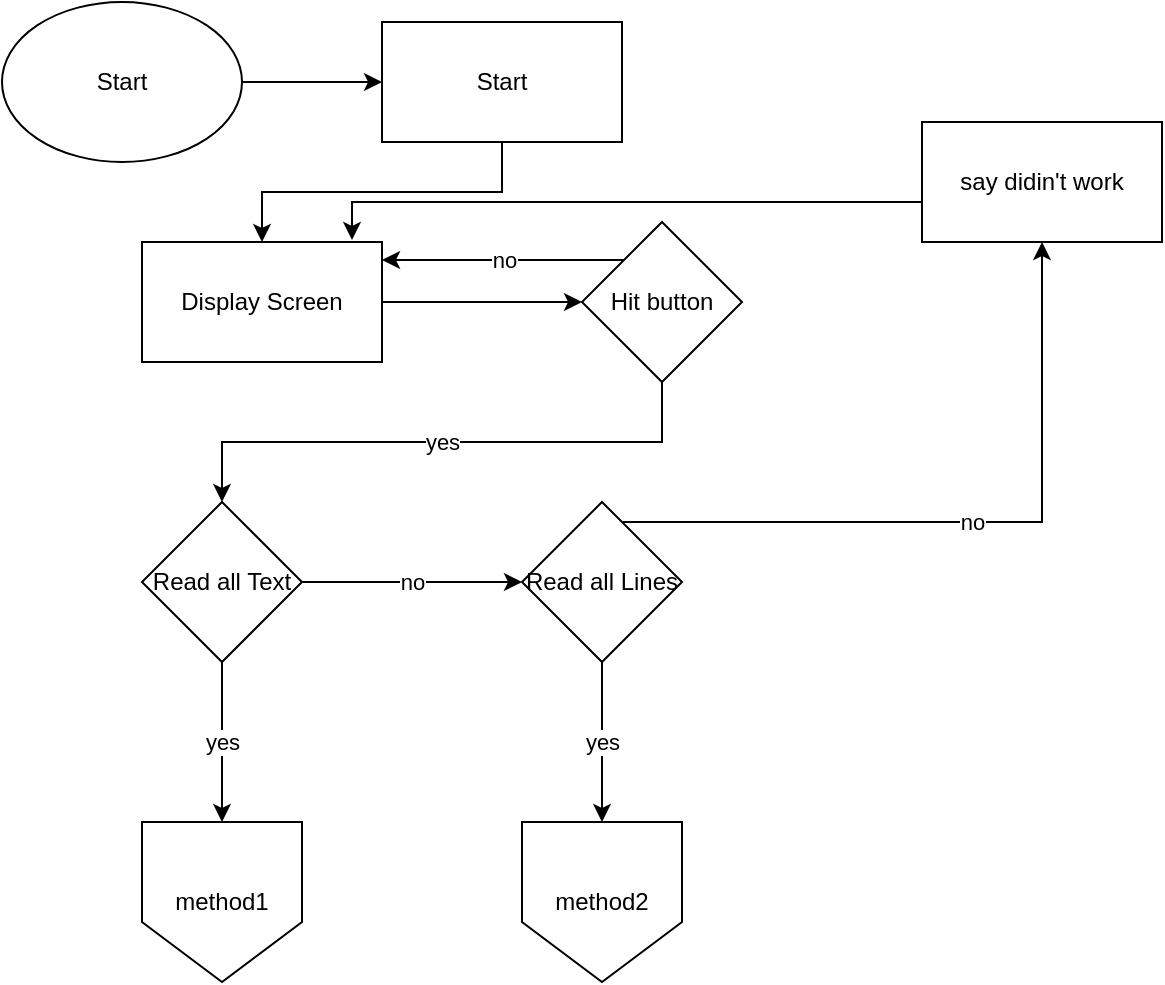 <mxfile version="24.2.5" type="device" pages="3">
  <diagram id="MaTyHYsOuUUZ5ss4jBFP" name="Interface">
    <mxGraphModel dx="1434" dy="956" grid="1" gridSize="10" guides="1" tooltips="1" connect="1" arrows="1" fold="1" page="1" pageScale="1" pageWidth="850" pageHeight="1100" math="0" shadow="0">
      <root>
        <mxCell id="0" />
        <mxCell id="1" parent="0" />
        <mxCell id="krdcdfZip1ENqAqCtUr5-10" value="" style="edgeStyle=orthogonalEdgeStyle;rounded=0;orthogonalLoop=1;jettySize=auto;html=1;" edge="1" parent="1" source="ot_EUHTRFFqKZN5CFbi8-1" target="krdcdfZip1ENqAqCtUr5-9">
          <mxGeometry relative="1" as="geometry" />
        </mxCell>
        <mxCell id="ot_EUHTRFFqKZN5CFbi8-1" value="Start" style="rounded=0;whiteSpace=wrap;html=1;" parent="1" vertex="1">
          <mxGeometry x="190" y="10" width="120" height="60" as="geometry" />
        </mxCell>
        <mxCell id="efrpAbaDWzrq-gjjSIyW-2" value="" style="edgeStyle=orthogonalEdgeStyle;rounded=0;orthogonalLoop=1;jettySize=auto;html=1;" parent="1" source="efrpAbaDWzrq-gjjSIyW-1" target="ot_EUHTRFFqKZN5CFbi8-1" edge="1">
          <mxGeometry relative="1" as="geometry" />
        </mxCell>
        <mxCell id="efrpAbaDWzrq-gjjSIyW-1" value="Start" style="ellipse;whiteSpace=wrap;html=1;" parent="1" vertex="1">
          <mxGeometry width="120" height="80" as="geometry" />
        </mxCell>
        <mxCell id="krdcdfZip1ENqAqCtUr5-19" value="yes" style="edgeStyle=orthogonalEdgeStyle;rounded=0;orthogonalLoop=1;jettySize=auto;html=1;" edge="1" parent="1" source="krdcdfZip1ENqAqCtUr5-7" target="krdcdfZip1ENqAqCtUr5-18">
          <mxGeometry relative="1" as="geometry">
            <Array as="points">
              <mxPoint x="330" y="220" />
              <mxPoint x="110" y="220" />
            </Array>
          </mxGeometry>
        </mxCell>
        <mxCell id="krdcdfZip1ENqAqCtUr5-7" value="Hit button" style="rhombus;whiteSpace=wrap;html=1;" vertex="1" parent="1">
          <mxGeometry x="290" y="110" width="80" height="80" as="geometry" />
        </mxCell>
        <mxCell id="krdcdfZip1ENqAqCtUr5-11" value="" style="edgeStyle=orthogonalEdgeStyle;rounded=0;orthogonalLoop=1;jettySize=auto;html=1;" edge="1" parent="1" source="krdcdfZip1ENqAqCtUr5-9" target="krdcdfZip1ENqAqCtUr5-7">
          <mxGeometry relative="1" as="geometry" />
        </mxCell>
        <mxCell id="krdcdfZip1ENqAqCtUr5-9" value="Display Screen" style="rounded=0;whiteSpace=wrap;html=1;" vertex="1" parent="1">
          <mxGeometry x="70" y="120" width="120" height="60" as="geometry" />
        </mxCell>
        <mxCell id="krdcdfZip1ENqAqCtUr5-12" value="no" style="edgeStyle=orthogonalEdgeStyle;rounded=0;orthogonalLoop=1;jettySize=auto;html=1;entryX=1;entryY=0.15;entryDx=0;entryDy=0;entryPerimeter=0;" edge="1" parent="1" source="krdcdfZip1ENqAqCtUr5-7" target="krdcdfZip1ENqAqCtUr5-9">
          <mxGeometry relative="1" as="geometry">
            <Array as="points">
              <mxPoint x="270" y="129" />
              <mxPoint x="270" y="129" />
            </Array>
          </mxGeometry>
        </mxCell>
        <UserObject label="method1" link="data:page/id,3tkTo3sBuMySSJpHmvFZ" id="krdcdfZip1ENqAqCtUr5-16">
          <mxCell style="shape=offPageConnector;whiteSpace=wrap;html=1;" vertex="1" parent="1">
            <mxGeometry x="70" y="410" width="80" height="80" as="geometry" />
          </mxCell>
        </UserObject>
        <UserObject label="method2" link="data:page/id,SRUZKcL9ysjBpj3IKRkZ" id="krdcdfZip1ENqAqCtUr5-17">
          <mxCell style="shape=offPageConnector;whiteSpace=wrap;html=1;" vertex="1" parent="1">
            <mxGeometry x="260" y="410" width="80" height="80" as="geometry" />
          </mxCell>
        </UserObject>
        <mxCell id="krdcdfZip1ENqAqCtUr5-20" value="yes" style="edgeStyle=orthogonalEdgeStyle;rounded=0;orthogonalLoop=1;jettySize=auto;html=1;" edge="1" parent="1" source="krdcdfZip1ENqAqCtUr5-18" target="krdcdfZip1ENqAqCtUr5-16">
          <mxGeometry relative="1" as="geometry" />
        </mxCell>
        <mxCell id="krdcdfZip1ENqAqCtUr5-22" value="no" style="edgeStyle=orthogonalEdgeStyle;rounded=0;orthogonalLoop=1;jettySize=auto;html=1;" edge="1" parent="1" source="krdcdfZip1ENqAqCtUr5-18" target="krdcdfZip1ENqAqCtUr5-21">
          <mxGeometry relative="1" as="geometry" />
        </mxCell>
        <mxCell id="krdcdfZip1ENqAqCtUr5-18" value="Read all Text" style="rhombus;whiteSpace=wrap;html=1;" vertex="1" parent="1">
          <mxGeometry x="70" y="250" width="80" height="80" as="geometry" />
        </mxCell>
        <mxCell id="krdcdfZip1ENqAqCtUr5-23" value="yes" style="edgeStyle=orthogonalEdgeStyle;rounded=0;orthogonalLoop=1;jettySize=auto;html=1;" edge="1" parent="1" source="krdcdfZip1ENqAqCtUr5-21" target="krdcdfZip1ENqAqCtUr5-17">
          <mxGeometry relative="1" as="geometry">
            <Array as="points">
              <mxPoint x="300" y="350" />
              <mxPoint x="300" y="350" />
            </Array>
          </mxGeometry>
        </mxCell>
        <mxCell id="krdcdfZip1ENqAqCtUr5-25" value="no" style="edgeStyle=orthogonalEdgeStyle;rounded=0;orthogonalLoop=1;jettySize=auto;html=1;" edge="1" parent="1" source="krdcdfZip1ENqAqCtUr5-21" target="krdcdfZip1ENqAqCtUr5-24">
          <mxGeometry relative="1" as="geometry">
            <Array as="points">
              <mxPoint x="520" y="260" />
            </Array>
          </mxGeometry>
        </mxCell>
        <mxCell id="krdcdfZip1ENqAqCtUr5-21" value="Read all Lines" style="rhombus;whiteSpace=wrap;html=1;" vertex="1" parent="1">
          <mxGeometry x="260" y="250" width="80" height="80" as="geometry" />
        </mxCell>
        <mxCell id="krdcdfZip1ENqAqCtUr5-24" value="say didin&#39;t work" style="rounded=0;whiteSpace=wrap;html=1;" vertex="1" parent="1">
          <mxGeometry x="460" y="60" width="120" height="60" as="geometry" />
        </mxCell>
        <mxCell id="krdcdfZip1ENqAqCtUr5-26" style="edgeStyle=orthogonalEdgeStyle;rounded=0;orthogonalLoop=1;jettySize=auto;html=1;entryX=0.875;entryY=-0.017;entryDx=0;entryDy=0;entryPerimeter=0;" edge="1" parent="1" source="krdcdfZip1ENqAqCtUr5-24" target="krdcdfZip1ENqAqCtUr5-9">
          <mxGeometry relative="1" as="geometry">
            <Array as="points">
              <mxPoint x="175" y="100" />
            </Array>
          </mxGeometry>
        </mxCell>
      </root>
    </mxGraphModel>
  </diagram>
  <diagram id="3tkTo3sBuMySSJpHmvFZ" name="Method 1">
    <mxGraphModel dx="1434" dy="956" grid="1" gridSize="10" guides="1" tooltips="1" connect="1" arrows="1" fold="1" page="1" pageScale="1" pageWidth="850" pageHeight="1100" math="0" shadow="0">
      <root>
        <mxCell id="0" />
        <mxCell id="1" parent="0" />
        <mxCell id="ErwuUjW69Zv2saiKXxwK-5" value="" style="edgeStyle=orthogonalEdgeStyle;rounded=0;orthogonalLoop=1;jettySize=auto;html=1;" edge="1" parent="1" source="TzrBlve6uCTYqvkXz92U-1" target="ErwuUjW69Zv2saiKXxwK-4">
          <mxGeometry relative="1" as="geometry" />
        </mxCell>
        <mxCell id="TzrBlve6uCTYqvkXz92U-1" value="method1" style="shape=offPageConnector;whiteSpace=wrap;html=1;" vertex="1" parent="1">
          <mxGeometry x="20" width="80" height="80" as="geometry" />
        </mxCell>
        <UserObject label="method1" link="data:page/id,MaTyHYsOuUUZ5ss4jBFP" id="TzrBlve6uCTYqvkXz92U-3">
          <mxCell style="shape=offPageConnector;whiteSpace=wrap;html=1;" vertex="1" parent="1">
            <mxGeometry x="20" y="590" width="80" height="80" as="geometry" />
          </mxCell>
        </UserObject>
        <mxCell id="ErwuUjW69Zv2saiKXxwK-2" value="" style="edgeStyle=orthogonalEdgeStyle;rounded=0;orthogonalLoop=1;jettySize=auto;html=1;" edge="1" parent="1" source="mTRF23g_WIioJYTrk9HM-2" target="ErwuUjW69Zv2saiKXxwK-1">
          <mxGeometry relative="1" as="geometry" />
        </mxCell>
        <mxCell id="mTRF23g_WIioJYTrk9HM-2" value="read all text" style="rounded=0;whiteSpace=wrap;html=1;" vertex="1" parent="1">
          <mxGeometry y="340" width="120" height="60" as="geometry" />
        </mxCell>
        <mxCell id="34eBj6VPSNPH9o_gw3Yu-2" value="" style="edgeStyle=orthogonalEdgeStyle;rounded=0;orthogonalLoop=1;jettySize=auto;html=1;" edge="1" parent="1" source="ErwuUjW69Zv2saiKXxwK-1" target="TzrBlve6uCTYqvkXz92U-3">
          <mxGeometry relative="1" as="geometry" />
        </mxCell>
        <mxCell id="ErwuUjW69Zv2saiKXxwK-1" value="add single string to list box" style="rounded=0;whiteSpace=wrap;html=1;" vertex="1" parent="1">
          <mxGeometry y="460" width="120" height="60" as="geometry" />
        </mxCell>
        <mxCell id="ErwuUjW69Zv2saiKXxwK-8" value="" style="edgeStyle=orthogonalEdgeStyle;rounded=0;orthogonalLoop=1;jettySize=auto;html=1;" edge="1" parent="1" source="ErwuUjW69Zv2saiKXxwK-4" target="ErwuUjW69Zv2saiKXxwK-7">
          <mxGeometry relative="1" as="geometry" />
        </mxCell>
        <mxCell id="ErwuUjW69Zv2saiKXxwK-4" value="get file" style="rounded=0;whiteSpace=wrap;html=1;" vertex="1" parent="1">
          <mxGeometry y="110" width="120" height="60" as="geometry" />
        </mxCell>
        <mxCell id="iZA0vG-f5ilzsSPTmxxl-1" value="" style="edgeStyle=orthogonalEdgeStyle;rounded=0;orthogonalLoop=1;jettySize=auto;html=1;" edge="1" parent="1" source="ErwuUjW69Zv2saiKXxwK-7" target="mTRF23g_WIioJYTrk9HM-2">
          <mxGeometry relative="1" as="geometry" />
        </mxCell>
        <mxCell id="ErwuUjW69Zv2saiKXxwK-7" value="clear display box" style="rounded=0;whiteSpace=wrap;html=1;" vertex="1" parent="1">
          <mxGeometry y="200" width="120" height="60" as="geometry" />
        </mxCell>
      </root>
    </mxGraphModel>
  </diagram>
  <diagram id="SRUZKcL9ysjBpj3IKRkZ" name="Method 2">
    <mxGraphModel dx="1434" dy="956" grid="1" gridSize="10" guides="1" tooltips="1" connect="1" arrows="1" fold="1" page="1" pageScale="1" pageWidth="850" pageHeight="1100" math="0" shadow="0">
      <root>
        <mxCell id="0" />
        <mxCell id="1" parent="0" />
        <mxCell id="iyOco2m20YVo09QuVIIV-3" value="" style="edgeStyle=orthogonalEdgeStyle;rounded=0;orthogonalLoop=1;jettySize=auto;html=1;" edge="1" parent="1" target="iyOco2m20YVo09QuVIIV-1">
          <mxGeometry relative="1" as="geometry">
            <mxPoint x="40" y="80" as="sourcePoint" />
          </mxGeometry>
        </mxCell>
        <mxCell id="iyOco2m20YVo09QuVIIV-5" value="" style="edgeStyle=orthogonalEdgeStyle;rounded=0;orthogonalLoop=1;jettySize=auto;html=1;" edge="1" parent="1" target="iyOco2m20YVo09QuVIIV-4">
          <mxGeometry relative="1" as="geometry">
            <mxPoint x="60" y="170" as="sourcePoint" />
          </mxGeometry>
        </mxCell>
      </root>
    </mxGraphModel>
  </diagram>
</mxfile>
